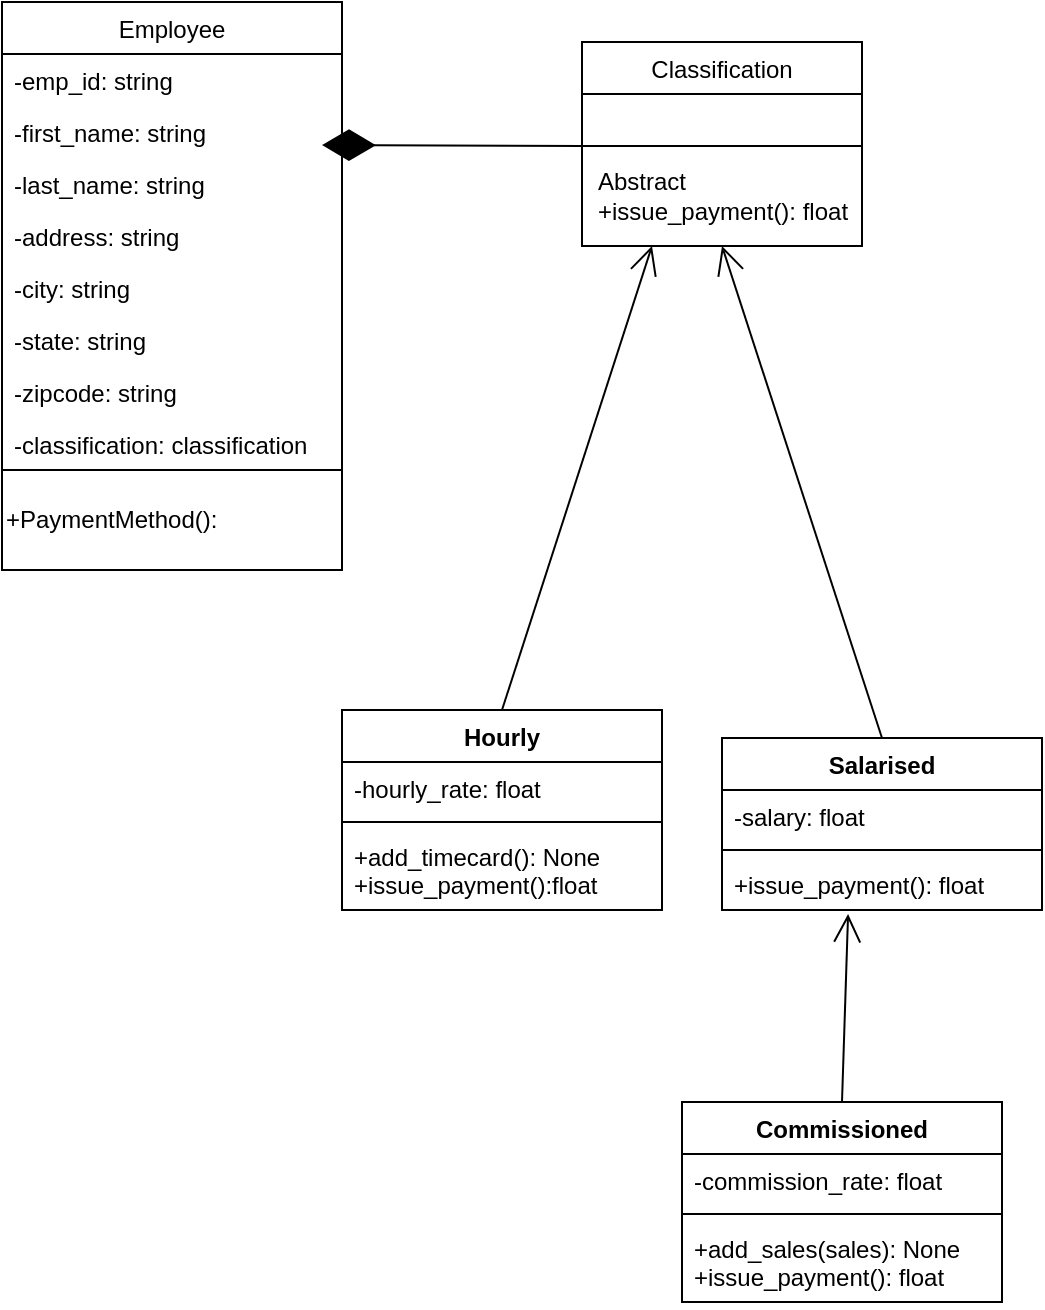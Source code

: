 <mxfile version="13.8.8" type="device"><diagram id="HvYMLdUWuXiZIALMGrdY" name="Page-1"><mxGraphModel dx="1038" dy="575" grid="1" gridSize="10" guides="1" tooltips="1" connect="1" arrows="1" fold="1" page="1" pageScale="1" pageWidth="850" pageHeight="1100" math="0" shadow="0"><root><mxCell id="0"/><mxCell id="1" parent="0"/><mxCell id="fk_O61HdYi5KUIBFM48R-2" value="Employee" style="swimlane;fontStyle=0;childLayout=stackLayout;horizontal=1;startSize=26;fillColor=none;horizontalStack=0;resizeParent=1;resizeParentMax=0;resizeLast=0;collapsible=1;marginBottom=0;" parent="1" vertex="1"><mxGeometry x="110" y="110" width="170" height="284" as="geometry"/></mxCell><mxCell id="fk_O61HdYi5KUIBFM48R-3" value="-emp_id: string" style="text;strokeColor=none;fillColor=none;align=left;verticalAlign=top;spacingLeft=4;spacingRight=4;overflow=hidden;rotatable=0;points=[[0,0.5],[1,0.5]];portConstraint=eastwest;" parent="fk_O61HdYi5KUIBFM48R-2" vertex="1"><mxGeometry y="26" width="170" height="26" as="geometry"/></mxCell><mxCell id="fk_O61HdYi5KUIBFM48R-4" value="-first_name: string" style="text;strokeColor=none;fillColor=none;align=left;verticalAlign=top;spacingLeft=4;spacingRight=4;overflow=hidden;rotatable=0;points=[[0,0.5],[1,0.5]];portConstraint=eastwest;" parent="fk_O61HdYi5KUIBFM48R-2" vertex="1"><mxGeometry y="52" width="170" height="26" as="geometry"/></mxCell><mxCell id="fk_O61HdYi5KUIBFM48R-5" value="-last_name: string" style="text;strokeColor=none;fillColor=none;align=left;verticalAlign=top;spacingLeft=4;spacingRight=4;overflow=hidden;rotatable=0;points=[[0,0.5],[1,0.5]];portConstraint=eastwest;" parent="fk_O61HdYi5KUIBFM48R-2" vertex="1"><mxGeometry y="78" width="170" height="26" as="geometry"/></mxCell><mxCell id="fk_O61HdYi5KUIBFM48R-13" value="-address: string" style="text;strokeColor=none;fillColor=none;align=left;verticalAlign=top;spacingLeft=4;spacingRight=4;overflow=hidden;rotatable=0;points=[[0,0.5],[1,0.5]];portConstraint=eastwest;" parent="fk_O61HdYi5KUIBFM48R-2" vertex="1"><mxGeometry y="104" width="170" height="26" as="geometry"/></mxCell><mxCell id="fk_O61HdYi5KUIBFM48R-11" value="-city: string" style="text;strokeColor=none;fillColor=none;align=left;verticalAlign=top;spacingLeft=4;spacingRight=4;overflow=hidden;rotatable=0;points=[[0,0.5],[1,0.5]];portConstraint=eastwest;" parent="fk_O61HdYi5KUIBFM48R-2" vertex="1"><mxGeometry y="130" width="170" height="26" as="geometry"/></mxCell><mxCell id="fk_O61HdYi5KUIBFM48R-14" value="-state: string" style="text;strokeColor=none;fillColor=none;align=left;verticalAlign=top;spacingLeft=4;spacingRight=4;overflow=hidden;rotatable=0;points=[[0,0.5],[1,0.5]];portConstraint=eastwest;" parent="fk_O61HdYi5KUIBFM48R-2" vertex="1"><mxGeometry y="156" width="170" height="26" as="geometry"/></mxCell><mxCell id="fk_O61HdYi5KUIBFM48R-15" value="-zipcode: string" style="text;strokeColor=none;fillColor=none;align=left;verticalAlign=top;spacingLeft=4;spacingRight=4;overflow=hidden;rotatable=0;points=[[0,0.5],[1,0.5]];portConstraint=eastwest;" parent="fk_O61HdYi5KUIBFM48R-2" vertex="1"><mxGeometry y="182" width="170" height="26" as="geometry"/></mxCell><mxCell id="fk_O61HdYi5KUIBFM48R-16" value="-classification: classification" style="text;strokeColor=none;fillColor=none;align=left;verticalAlign=top;spacingLeft=4;spacingRight=4;overflow=hidden;rotatable=0;points=[[0,0.5],[1,0.5]];portConstraint=eastwest;" parent="fk_O61HdYi5KUIBFM48R-2" vertex="1"><mxGeometry y="208" width="170" height="26" as="geometry"/></mxCell><mxCell id="fk_O61HdYi5KUIBFM48R-20" value="&lt;div align=&quot;left&quot;&gt;+PaymentMethod():&lt;/div&gt;" style="html=1;align=left;" parent="fk_O61HdYi5KUIBFM48R-2" vertex="1"><mxGeometry y="234" width="170" height="50" as="geometry"/></mxCell><mxCell id="fk_O61HdYi5KUIBFM48R-6" value="" style="endArrow=diamondThin;endFill=1;endSize=24;html=1;" parent="1" edge="1"><mxGeometry width="160" relative="1" as="geometry"><mxPoint x="400" y="182" as="sourcePoint"/><mxPoint x="270" y="181.5" as="targetPoint"/></mxGeometry></mxCell><mxCell id="fk_O61HdYi5KUIBFM48R-7" value="Classification" style="swimlane;fontStyle=0;childLayout=stackLayout;horizontal=1;startSize=26;fillColor=none;horizontalStack=0;resizeParent=1;resizeParentMax=0;resizeLast=0;collapsible=1;marginBottom=0;" parent="1" vertex="1"><mxGeometry x="400" y="130" width="140" height="102" as="geometry"/></mxCell><mxCell id="fk_O61HdYi5KUIBFM48R-9" value=" " style="text;strokeColor=none;fillColor=none;align=left;verticalAlign=top;spacingLeft=4;spacingRight=4;overflow=hidden;rotatable=0;points=[[0,0.5],[1,0.5]];portConstraint=eastwest;" parent="fk_O61HdYi5KUIBFM48R-7" vertex="1"><mxGeometry y="26" width="140" height="26" as="geometry"/></mxCell><mxCell id="fk_O61HdYi5KUIBFM48R-21" value="&lt;div align=&quot;left&quot;&gt;Abstract&lt;br&gt;&lt;/div&gt;&lt;div align=&quot;left&quot;&gt;+issue_payment(): float&lt;/div&gt;" style="html=1;" parent="fk_O61HdYi5KUIBFM48R-7" vertex="1"><mxGeometry y="52" width="140" height="50" as="geometry"/></mxCell><mxCell id="fk_O61HdYi5KUIBFM48R-23" value="Hourly" style="swimlane;fontStyle=1;align=center;verticalAlign=top;childLayout=stackLayout;horizontal=1;startSize=26;horizontalStack=0;resizeParent=1;resizeParentMax=0;resizeLast=0;collapsible=1;marginBottom=0;" parent="1" vertex="1"><mxGeometry x="280" y="464" width="160" height="100" as="geometry"/></mxCell><mxCell id="fk_O61HdYi5KUIBFM48R-24" value="-hourly_rate: float" style="text;strokeColor=none;fillColor=none;align=left;verticalAlign=top;spacingLeft=4;spacingRight=4;overflow=hidden;rotatable=0;points=[[0,0.5],[1,0.5]];portConstraint=eastwest;" parent="fk_O61HdYi5KUIBFM48R-23" vertex="1"><mxGeometry y="26" width="160" height="26" as="geometry"/></mxCell><mxCell id="fk_O61HdYi5KUIBFM48R-25" value="" style="line;strokeWidth=1;fillColor=none;align=left;verticalAlign=middle;spacingTop=-1;spacingLeft=3;spacingRight=3;rotatable=0;labelPosition=right;points=[];portConstraint=eastwest;" parent="fk_O61HdYi5KUIBFM48R-23" vertex="1"><mxGeometry y="52" width="160" height="8" as="geometry"/></mxCell><mxCell id="fk_O61HdYi5KUIBFM48R-26" value="+add_timecard(): None&#xA;+issue_payment():float&#xA;" style="text;strokeColor=none;fillColor=none;align=left;verticalAlign=top;spacingLeft=4;spacingRight=4;overflow=hidden;rotatable=0;points=[[0,0.5],[1,0.5]];portConstraint=eastwest;" parent="fk_O61HdYi5KUIBFM48R-23" vertex="1"><mxGeometry y="60" width="160" height="40" as="geometry"/></mxCell><mxCell id="fk_O61HdYi5KUIBFM48R-28" value="" style="endArrow=open;endFill=1;endSize=12;html=1;entryX=0.25;entryY=1;entryDx=0;entryDy=0;exitX=0.5;exitY=0;exitDx=0;exitDy=0;" parent="1" source="fk_O61HdYi5KUIBFM48R-23" target="fk_O61HdYi5KUIBFM48R-21" edge="1"><mxGeometry width="160" relative="1" as="geometry"><mxPoint x="380" y="470" as="sourcePoint"/><mxPoint x="460" y="400" as="targetPoint"/></mxGeometry></mxCell><mxCell id="fk_O61HdYi5KUIBFM48R-29" value="Salarised" style="swimlane;fontStyle=1;align=center;verticalAlign=top;childLayout=stackLayout;horizontal=1;startSize=26;horizontalStack=0;resizeParent=1;resizeParentMax=0;resizeLast=0;collapsible=1;marginBottom=0;" parent="1" vertex="1"><mxGeometry x="470" y="478" width="160" height="86" as="geometry"/></mxCell><mxCell id="fk_O61HdYi5KUIBFM48R-30" value="-salary: float" style="text;strokeColor=none;fillColor=none;align=left;verticalAlign=top;spacingLeft=4;spacingRight=4;overflow=hidden;rotatable=0;points=[[0,0.5],[1,0.5]];portConstraint=eastwest;" parent="fk_O61HdYi5KUIBFM48R-29" vertex="1"><mxGeometry y="26" width="160" height="26" as="geometry"/></mxCell><mxCell id="fk_O61HdYi5KUIBFM48R-31" value="" style="line;strokeWidth=1;fillColor=none;align=left;verticalAlign=middle;spacingTop=-1;spacingLeft=3;spacingRight=3;rotatable=0;labelPosition=right;points=[];portConstraint=eastwest;" parent="fk_O61HdYi5KUIBFM48R-29" vertex="1"><mxGeometry y="52" width="160" height="8" as="geometry"/></mxCell><mxCell id="fk_O61HdYi5KUIBFM48R-32" value="+issue_payment(): float" style="text;strokeColor=none;fillColor=none;align=left;verticalAlign=top;spacingLeft=4;spacingRight=4;overflow=hidden;rotatable=0;points=[[0,0.5],[1,0.5]];portConstraint=eastwest;" parent="fk_O61HdYi5KUIBFM48R-29" vertex="1"><mxGeometry y="60" width="160" height="26" as="geometry"/></mxCell><mxCell id="fk_O61HdYi5KUIBFM48R-33" value="" style="endArrow=open;endFill=1;endSize=12;html=1;entryX=0.5;entryY=1;entryDx=0;entryDy=0;exitX=0.5;exitY=0;exitDx=0;exitDy=0;" parent="1" source="fk_O61HdYi5KUIBFM48R-29" target="fk_O61HdYi5KUIBFM48R-7" edge="1"><mxGeometry width="160" relative="1" as="geometry"><mxPoint x="460" y="400" as="sourcePoint"/><mxPoint x="620" y="400" as="targetPoint"/></mxGeometry></mxCell><mxCell id="fk_O61HdYi5KUIBFM48R-34" value="" style="endArrow=open;endFill=1;endSize=12;html=1;entryX=0.394;entryY=1.077;entryDx=0;entryDy=0;entryPerimeter=0;exitX=0.5;exitY=0;exitDx=0;exitDy=0;" parent="1" source="fk_O61HdYi5KUIBFM48R-35" target="fk_O61HdYi5KUIBFM48R-32" edge="1"><mxGeometry width="160" relative="1" as="geometry"><mxPoint x="563" y="650" as="sourcePoint"/><mxPoint x="570" y="490" as="targetPoint"/><Array as="points"/></mxGeometry></mxCell><mxCell id="fk_O61HdYi5KUIBFM48R-35" value="Commissioned" style="swimlane;fontStyle=1;align=center;verticalAlign=top;childLayout=stackLayout;horizontal=1;startSize=26;horizontalStack=0;resizeParent=1;resizeParentMax=0;resizeLast=0;collapsible=1;marginBottom=0;" parent="1" vertex="1"><mxGeometry x="450" y="660" width="160" height="100" as="geometry"/></mxCell><mxCell id="fk_O61HdYi5KUIBFM48R-36" value="-commission_rate: float" style="text;strokeColor=none;fillColor=none;align=left;verticalAlign=top;spacingLeft=4;spacingRight=4;overflow=hidden;rotatable=0;points=[[0,0.5],[1,0.5]];portConstraint=eastwest;" parent="fk_O61HdYi5KUIBFM48R-35" vertex="1"><mxGeometry y="26" width="160" height="26" as="geometry"/></mxCell><mxCell id="fk_O61HdYi5KUIBFM48R-37" value="" style="line;strokeWidth=1;fillColor=none;align=left;verticalAlign=middle;spacingTop=-1;spacingLeft=3;spacingRight=3;rotatable=0;labelPosition=right;points=[];portConstraint=eastwest;" parent="fk_O61HdYi5KUIBFM48R-35" vertex="1"><mxGeometry y="52" width="160" height="8" as="geometry"/></mxCell><mxCell id="fk_O61HdYi5KUIBFM48R-38" value="+add_sales(sales): None&#xA;+issue_payment(): float&#xA;" style="text;strokeColor=none;fillColor=none;align=left;verticalAlign=top;spacingLeft=4;spacingRight=4;overflow=hidden;rotatable=0;points=[[0,0.5],[1,0.5]];portConstraint=eastwest;" parent="fk_O61HdYi5KUIBFM48R-35" vertex="1"><mxGeometry y="60" width="160" height="40" as="geometry"/></mxCell></root></mxGraphModel></diagram></mxfile>